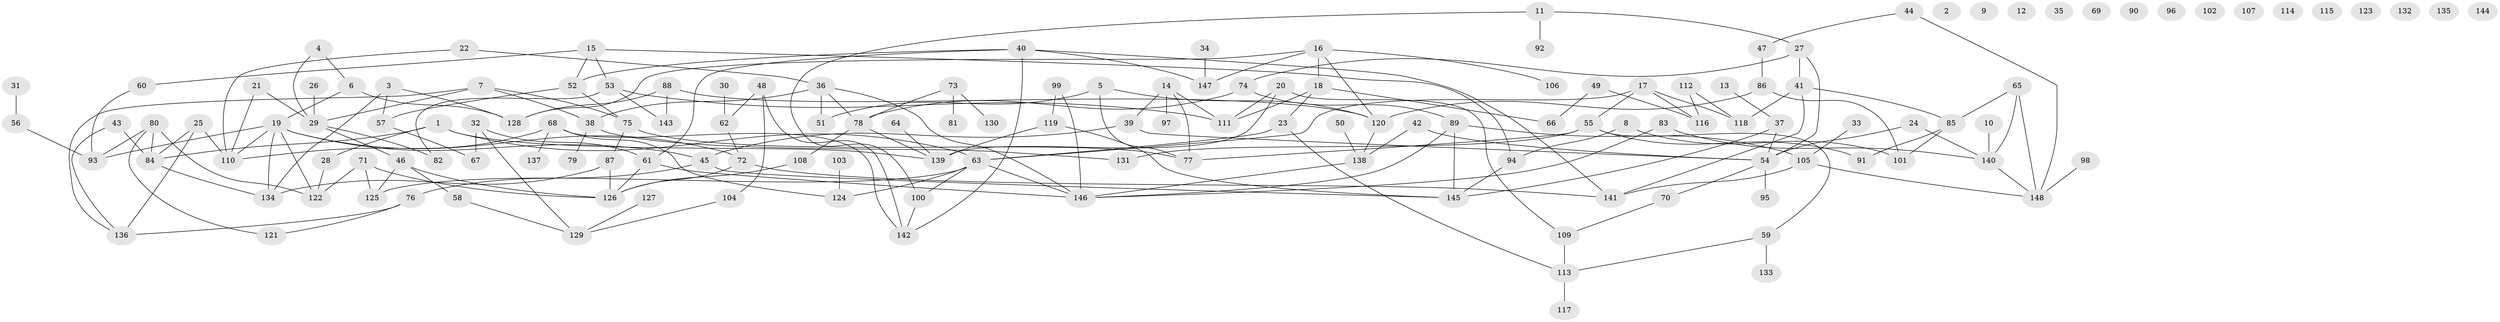 // coarse degree distribution, {4: 0.10377358490566038, 0: 0.14150943396226415, 3: 0.1320754716981132, 2: 0.18867924528301888, 5: 0.10377358490566038, 8: 0.009433962264150943, 1: 0.16981132075471697, 7: 0.07547169811320754, 9: 0.02830188679245283, 6: 0.04716981132075472}
// Generated by graph-tools (version 1.1) at 2025/41/03/06/25 10:41:23]
// undirected, 148 vertices, 203 edges
graph export_dot {
graph [start="1"]
  node [color=gray90,style=filled];
  1;
  2;
  3;
  4;
  5;
  6;
  7;
  8;
  9;
  10;
  11;
  12;
  13;
  14;
  15;
  16;
  17;
  18;
  19;
  20;
  21;
  22;
  23;
  24;
  25;
  26;
  27;
  28;
  29;
  30;
  31;
  32;
  33;
  34;
  35;
  36;
  37;
  38;
  39;
  40;
  41;
  42;
  43;
  44;
  45;
  46;
  47;
  48;
  49;
  50;
  51;
  52;
  53;
  54;
  55;
  56;
  57;
  58;
  59;
  60;
  61;
  62;
  63;
  64;
  65;
  66;
  67;
  68;
  69;
  70;
  71;
  72;
  73;
  74;
  75;
  76;
  77;
  78;
  79;
  80;
  81;
  82;
  83;
  84;
  85;
  86;
  87;
  88;
  89;
  90;
  91;
  92;
  93;
  94;
  95;
  96;
  97;
  98;
  99;
  100;
  101;
  102;
  103;
  104;
  105;
  106;
  107;
  108;
  109;
  110;
  111;
  112;
  113;
  114;
  115;
  116;
  117;
  118;
  119;
  120;
  121;
  122;
  123;
  124;
  125;
  126;
  127;
  128;
  129;
  130;
  131;
  132;
  133;
  134;
  135;
  136;
  137;
  138;
  139;
  140;
  141;
  142;
  143;
  144;
  145;
  146;
  147;
  148;
  1 -- 28;
  1 -- 63;
  1 -- 84;
  1 -- 139;
  3 -- 57;
  3 -- 128;
  3 -- 134;
  4 -- 6;
  4 -- 29;
  5 -- 51;
  5 -- 77;
  5 -- 120;
  6 -- 19;
  6 -- 128;
  7 -- 29;
  7 -- 38;
  7 -- 75;
  7 -- 136;
  8 -- 94;
  8 -- 101;
  10 -- 140;
  11 -- 27;
  11 -- 92;
  11 -- 100;
  13 -- 37;
  14 -- 39;
  14 -- 77;
  14 -- 97;
  14 -- 111;
  15 -- 52;
  15 -- 53;
  15 -- 60;
  15 -- 94;
  16 -- 18;
  16 -- 106;
  16 -- 120;
  16 -- 128;
  16 -- 147;
  17 -- 55;
  17 -- 63;
  17 -- 116;
  17 -- 118;
  18 -- 23;
  18 -- 66;
  18 -- 111;
  19 -- 45;
  19 -- 72;
  19 -- 93;
  19 -- 110;
  19 -- 122;
  19 -- 134;
  20 -- 109;
  20 -- 111;
  20 -- 139;
  21 -- 29;
  21 -- 110;
  22 -- 36;
  22 -- 110;
  23 -- 63;
  23 -- 113;
  24 -- 54;
  24 -- 140;
  25 -- 84;
  25 -- 110;
  25 -- 136;
  26 -- 29;
  27 -- 41;
  27 -- 54;
  27 -- 74;
  28 -- 122;
  29 -- 46;
  29 -- 82;
  30 -- 62;
  31 -- 56;
  32 -- 61;
  32 -- 67;
  32 -- 129;
  33 -- 105;
  34 -- 147;
  36 -- 38;
  36 -- 51;
  36 -- 78;
  36 -- 146;
  37 -- 54;
  37 -- 145;
  38 -- 79;
  38 -- 131;
  39 -- 45;
  39 -- 54;
  40 -- 52;
  40 -- 61;
  40 -- 141;
  40 -- 142;
  40 -- 147;
  41 -- 85;
  41 -- 118;
  41 -- 141;
  42 -- 54;
  42 -- 138;
  43 -- 84;
  43 -- 136;
  44 -- 47;
  44 -- 148;
  45 -- 76;
  45 -- 145;
  46 -- 58;
  46 -- 125;
  46 -- 126;
  47 -- 86;
  48 -- 62;
  48 -- 104;
  48 -- 142;
  49 -- 66;
  49 -- 116;
  50 -- 138;
  52 -- 57;
  52 -- 75;
  53 -- 82;
  53 -- 111;
  53 -- 143;
  54 -- 70;
  54 -- 95;
  55 -- 59;
  55 -- 77;
  55 -- 91;
  55 -- 131;
  56 -- 93;
  57 -- 67;
  58 -- 129;
  59 -- 113;
  59 -- 133;
  60 -- 93;
  61 -- 126;
  61 -- 146;
  62 -- 72;
  63 -- 100;
  63 -- 124;
  63 -- 125;
  63 -- 146;
  64 -- 139;
  65 -- 85;
  65 -- 140;
  65 -- 148;
  68 -- 110;
  68 -- 124;
  68 -- 137;
  68 -- 142;
  70 -- 109;
  71 -- 122;
  71 -- 125;
  71 -- 126;
  72 -- 126;
  72 -- 141;
  73 -- 78;
  73 -- 81;
  73 -- 130;
  74 -- 78;
  74 -- 89;
  75 -- 77;
  75 -- 87;
  76 -- 121;
  76 -- 136;
  78 -- 108;
  78 -- 139;
  80 -- 84;
  80 -- 93;
  80 -- 121;
  80 -- 122;
  83 -- 140;
  83 -- 146;
  84 -- 134;
  85 -- 91;
  85 -- 101;
  86 -- 101;
  86 -- 120;
  87 -- 126;
  87 -- 134;
  88 -- 120;
  88 -- 128;
  88 -- 143;
  89 -- 105;
  89 -- 145;
  89 -- 146;
  94 -- 145;
  98 -- 148;
  99 -- 119;
  99 -- 146;
  100 -- 142;
  103 -- 124;
  104 -- 129;
  105 -- 141;
  105 -- 148;
  108 -- 126;
  109 -- 113;
  112 -- 116;
  112 -- 118;
  113 -- 117;
  119 -- 139;
  119 -- 145;
  120 -- 138;
  127 -- 129;
  138 -- 146;
  140 -- 148;
}
